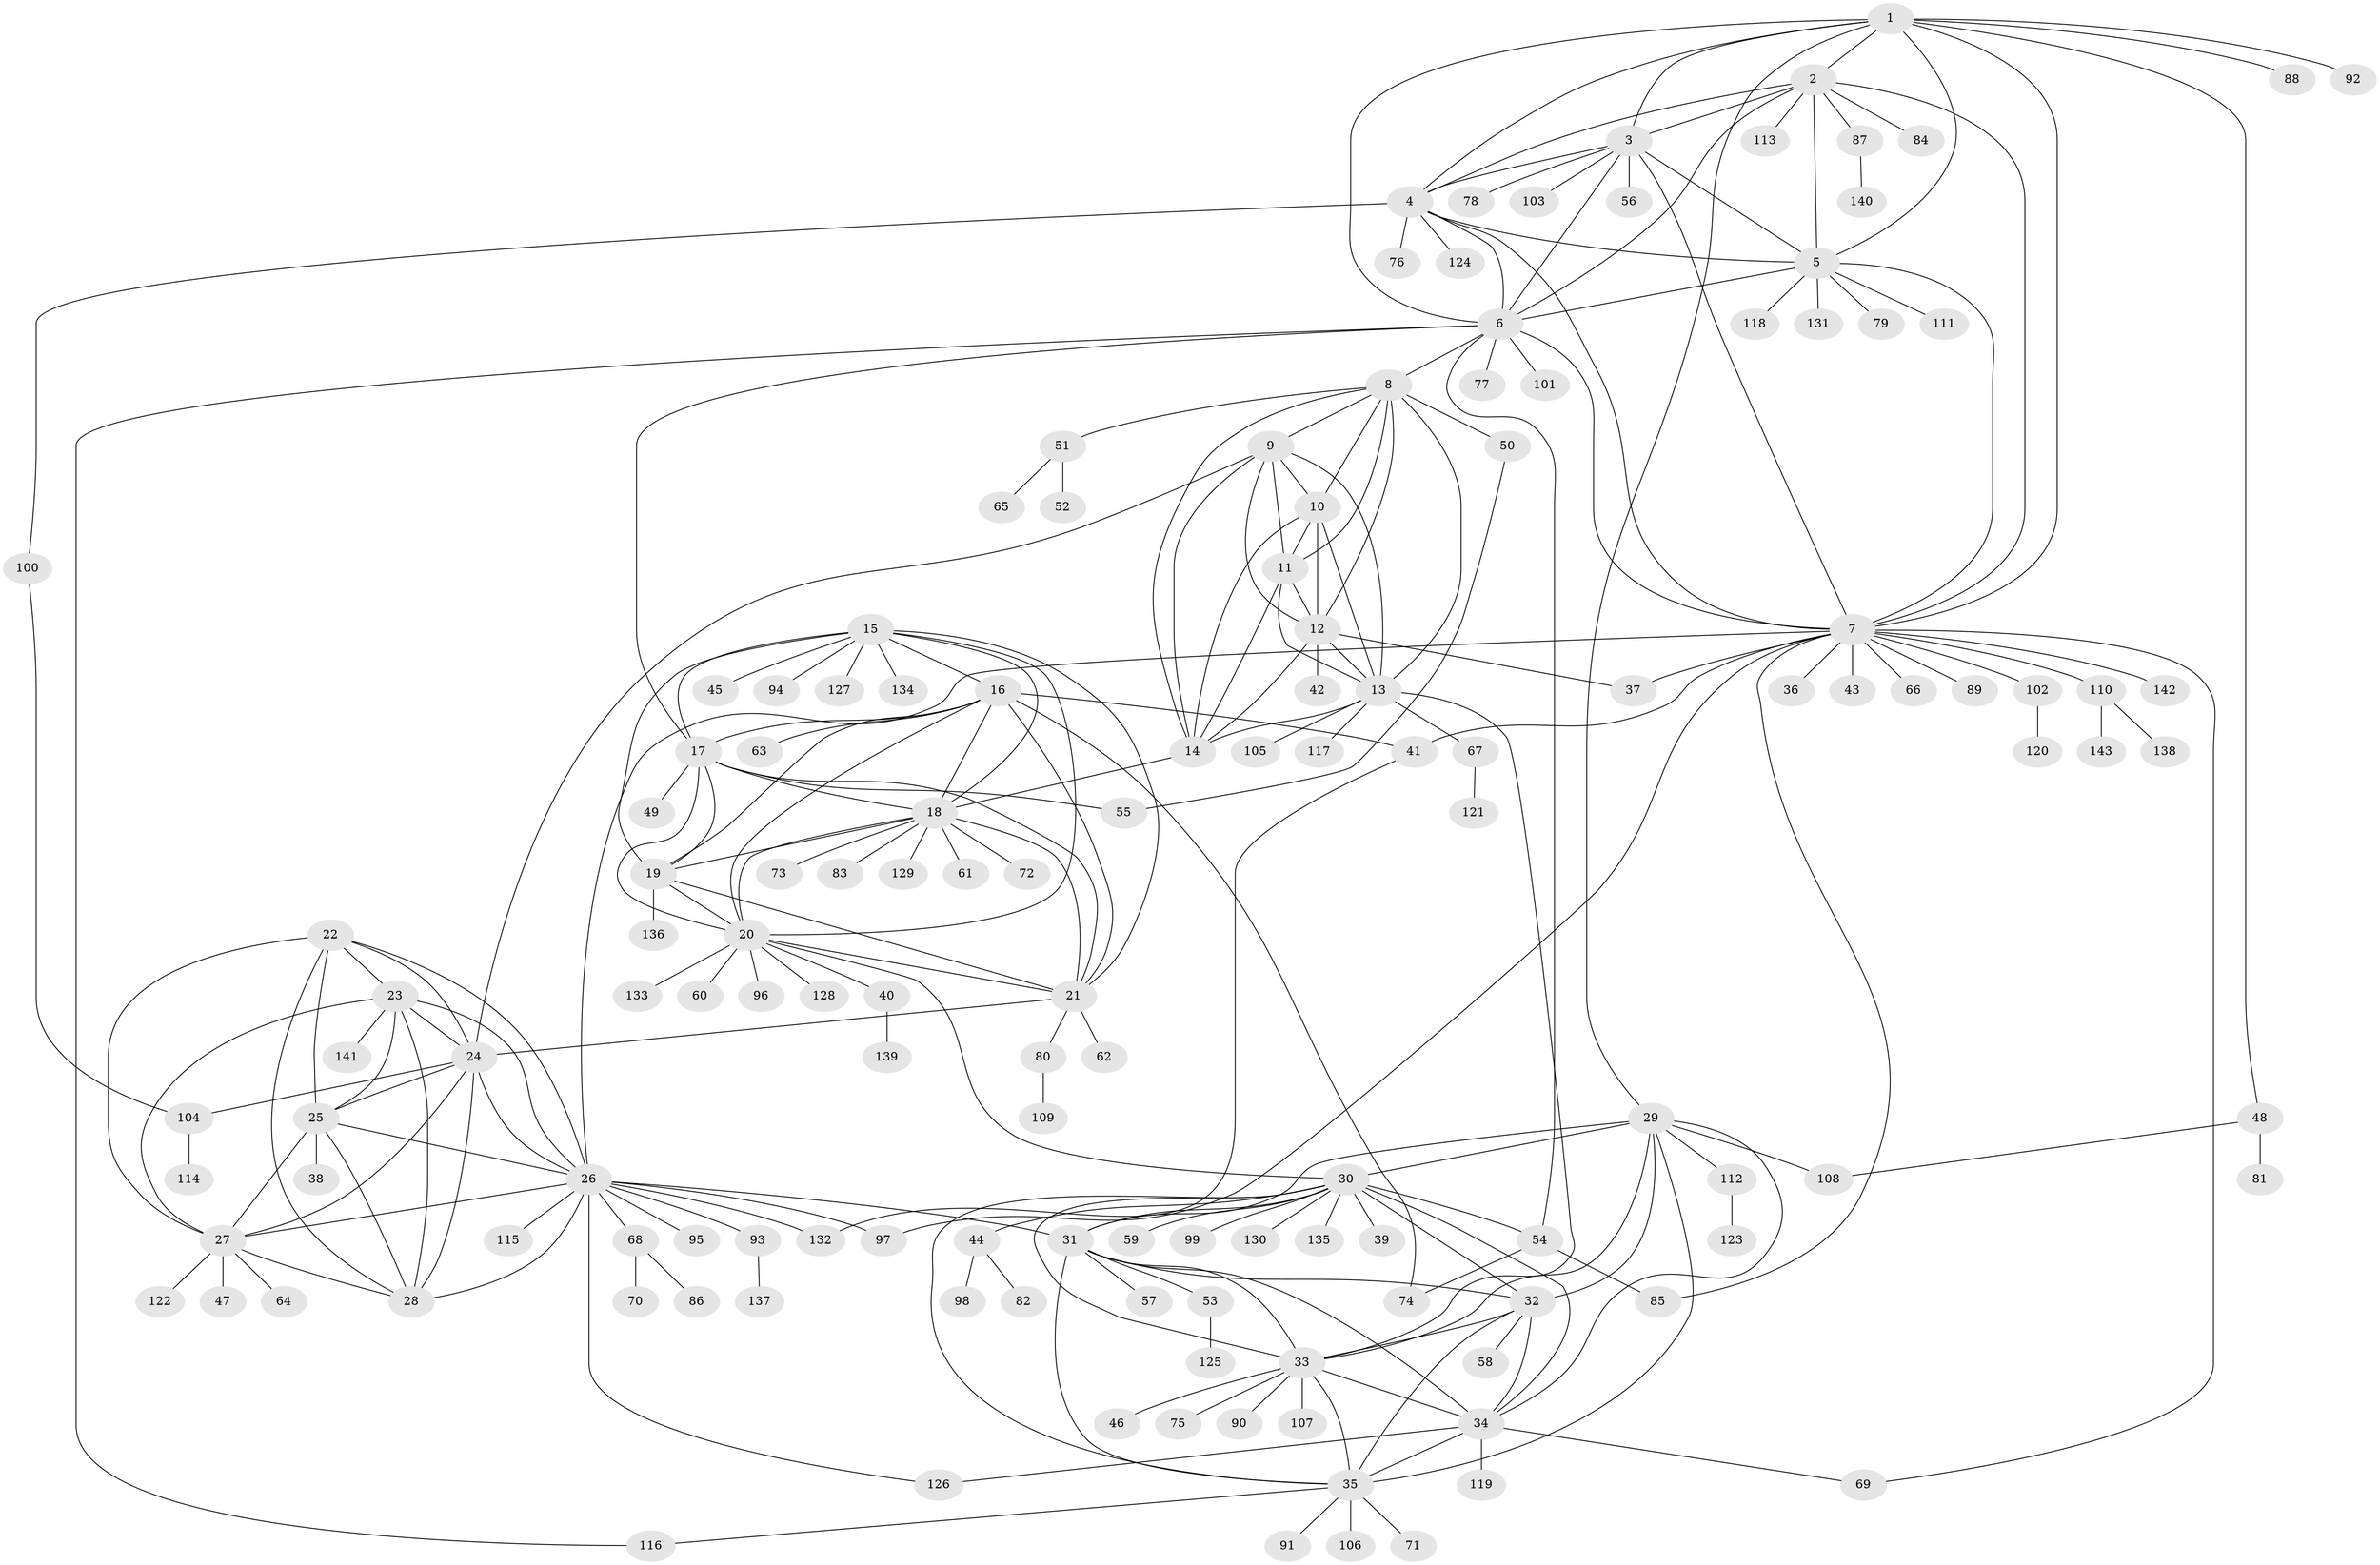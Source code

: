 // Generated by graph-tools (version 1.1) at 2025/54/03/09/25 04:54:32]
// undirected, 143 vertices, 236 edges
graph export_dot {
graph [start="1"]
  node [color=gray90,style=filled];
  1;
  2;
  3;
  4;
  5;
  6;
  7;
  8;
  9;
  10;
  11;
  12;
  13;
  14;
  15;
  16;
  17;
  18;
  19;
  20;
  21;
  22;
  23;
  24;
  25;
  26;
  27;
  28;
  29;
  30;
  31;
  32;
  33;
  34;
  35;
  36;
  37;
  38;
  39;
  40;
  41;
  42;
  43;
  44;
  45;
  46;
  47;
  48;
  49;
  50;
  51;
  52;
  53;
  54;
  55;
  56;
  57;
  58;
  59;
  60;
  61;
  62;
  63;
  64;
  65;
  66;
  67;
  68;
  69;
  70;
  71;
  72;
  73;
  74;
  75;
  76;
  77;
  78;
  79;
  80;
  81;
  82;
  83;
  84;
  85;
  86;
  87;
  88;
  89;
  90;
  91;
  92;
  93;
  94;
  95;
  96;
  97;
  98;
  99;
  100;
  101;
  102;
  103;
  104;
  105;
  106;
  107;
  108;
  109;
  110;
  111;
  112;
  113;
  114;
  115;
  116;
  117;
  118;
  119;
  120;
  121;
  122;
  123;
  124;
  125;
  126;
  127;
  128;
  129;
  130;
  131;
  132;
  133;
  134;
  135;
  136;
  137;
  138;
  139;
  140;
  141;
  142;
  143;
  1 -- 2;
  1 -- 3;
  1 -- 4;
  1 -- 5;
  1 -- 6;
  1 -- 7;
  1 -- 29;
  1 -- 48;
  1 -- 88;
  1 -- 92;
  2 -- 3;
  2 -- 4;
  2 -- 5;
  2 -- 6;
  2 -- 7;
  2 -- 84;
  2 -- 87;
  2 -- 113;
  3 -- 4;
  3 -- 5;
  3 -- 6;
  3 -- 7;
  3 -- 56;
  3 -- 78;
  3 -- 103;
  4 -- 5;
  4 -- 6;
  4 -- 7;
  4 -- 76;
  4 -- 100;
  4 -- 124;
  5 -- 6;
  5 -- 7;
  5 -- 79;
  5 -- 111;
  5 -- 118;
  5 -- 131;
  6 -- 7;
  6 -- 8;
  6 -- 17;
  6 -- 54;
  6 -- 77;
  6 -- 101;
  6 -- 116;
  7 -- 26;
  7 -- 36;
  7 -- 37;
  7 -- 41;
  7 -- 43;
  7 -- 66;
  7 -- 69;
  7 -- 85;
  7 -- 89;
  7 -- 97;
  7 -- 102;
  7 -- 110;
  7 -- 142;
  8 -- 9;
  8 -- 10;
  8 -- 11;
  8 -- 12;
  8 -- 13;
  8 -- 14;
  8 -- 50;
  8 -- 51;
  9 -- 10;
  9 -- 11;
  9 -- 12;
  9 -- 13;
  9 -- 14;
  9 -- 24;
  10 -- 11;
  10 -- 12;
  10 -- 13;
  10 -- 14;
  11 -- 12;
  11 -- 13;
  11 -- 14;
  12 -- 13;
  12 -- 14;
  12 -- 37;
  12 -- 42;
  13 -- 14;
  13 -- 33;
  13 -- 67;
  13 -- 105;
  13 -- 117;
  14 -- 18;
  15 -- 16;
  15 -- 17;
  15 -- 18;
  15 -- 19;
  15 -- 20;
  15 -- 21;
  15 -- 45;
  15 -- 94;
  15 -- 127;
  15 -- 134;
  16 -- 17;
  16 -- 18;
  16 -- 19;
  16 -- 20;
  16 -- 21;
  16 -- 41;
  16 -- 63;
  16 -- 74;
  17 -- 18;
  17 -- 19;
  17 -- 20;
  17 -- 21;
  17 -- 49;
  17 -- 55;
  18 -- 19;
  18 -- 20;
  18 -- 21;
  18 -- 61;
  18 -- 72;
  18 -- 73;
  18 -- 83;
  18 -- 129;
  19 -- 20;
  19 -- 21;
  19 -- 136;
  20 -- 21;
  20 -- 30;
  20 -- 40;
  20 -- 60;
  20 -- 96;
  20 -- 128;
  20 -- 133;
  21 -- 24;
  21 -- 62;
  21 -- 80;
  22 -- 23;
  22 -- 24;
  22 -- 25;
  22 -- 26;
  22 -- 27;
  22 -- 28;
  23 -- 24;
  23 -- 25;
  23 -- 26;
  23 -- 27;
  23 -- 28;
  23 -- 141;
  24 -- 25;
  24 -- 26;
  24 -- 27;
  24 -- 28;
  24 -- 104;
  25 -- 26;
  25 -- 27;
  25 -- 28;
  25 -- 38;
  26 -- 27;
  26 -- 28;
  26 -- 31;
  26 -- 68;
  26 -- 93;
  26 -- 95;
  26 -- 97;
  26 -- 115;
  26 -- 126;
  26 -- 132;
  27 -- 28;
  27 -- 47;
  27 -- 64;
  27 -- 122;
  29 -- 30;
  29 -- 31;
  29 -- 32;
  29 -- 33;
  29 -- 34;
  29 -- 35;
  29 -- 108;
  29 -- 112;
  30 -- 31;
  30 -- 32;
  30 -- 33;
  30 -- 34;
  30 -- 35;
  30 -- 39;
  30 -- 44;
  30 -- 54;
  30 -- 59;
  30 -- 99;
  30 -- 130;
  30 -- 135;
  31 -- 32;
  31 -- 33;
  31 -- 34;
  31 -- 35;
  31 -- 53;
  31 -- 57;
  32 -- 33;
  32 -- 34;
  32 -- 35;
  32 -- 58;
  33 -- 34;
  33 -- 35;
  33 -- 46;
  33 -- 75;
  33 -- 90;
  33 -- 107;
  34 -- 35;
  34 -- 69;
  34 -- 119;
  34 -- 126;
  35 -- 71;
  35 -- 91;
  35 -- 106;
  35 -- 116;
  40 -- 139;
  41 -- 132;
  44 -- 82;
  44 -- 98;
  48 -- 81;
  48 -- 108;
  50 -- 55;
  51 -- 52;
  51 -- 65;
  53 -- 125;
  54 -- 74;
  54 -- 85;
  67 -- 121;
  68 -- 70;
  68 -- 86;
  80 -- 109;
  87 -- 140;
  93 -- 137;
  100 -- 104;
  102 -- 120;
  104 -- 114;
  110 -- 138;
  110 -- 143;
  112 -- 123;
}
